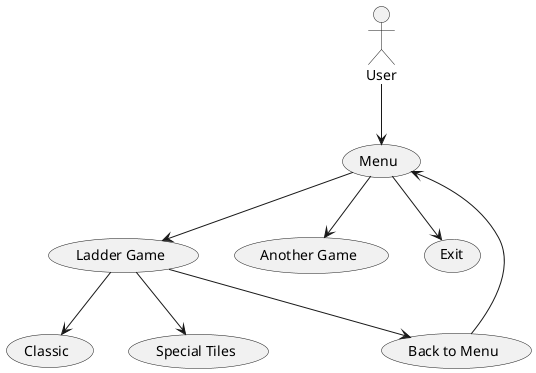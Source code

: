 @startuml
:User: as User

User --> (Menu)
(Menu) --> (Ladder Game)
(Menu) --> (Another Game)
(Menu) --> (Exit)

(Ladder Game) --> (Classic)
(Ladder Game) --> (Special Tiles)
(Ladder Game) --> (Back to Menu)

(Back to Menu) ---> (Menu)

@enduml